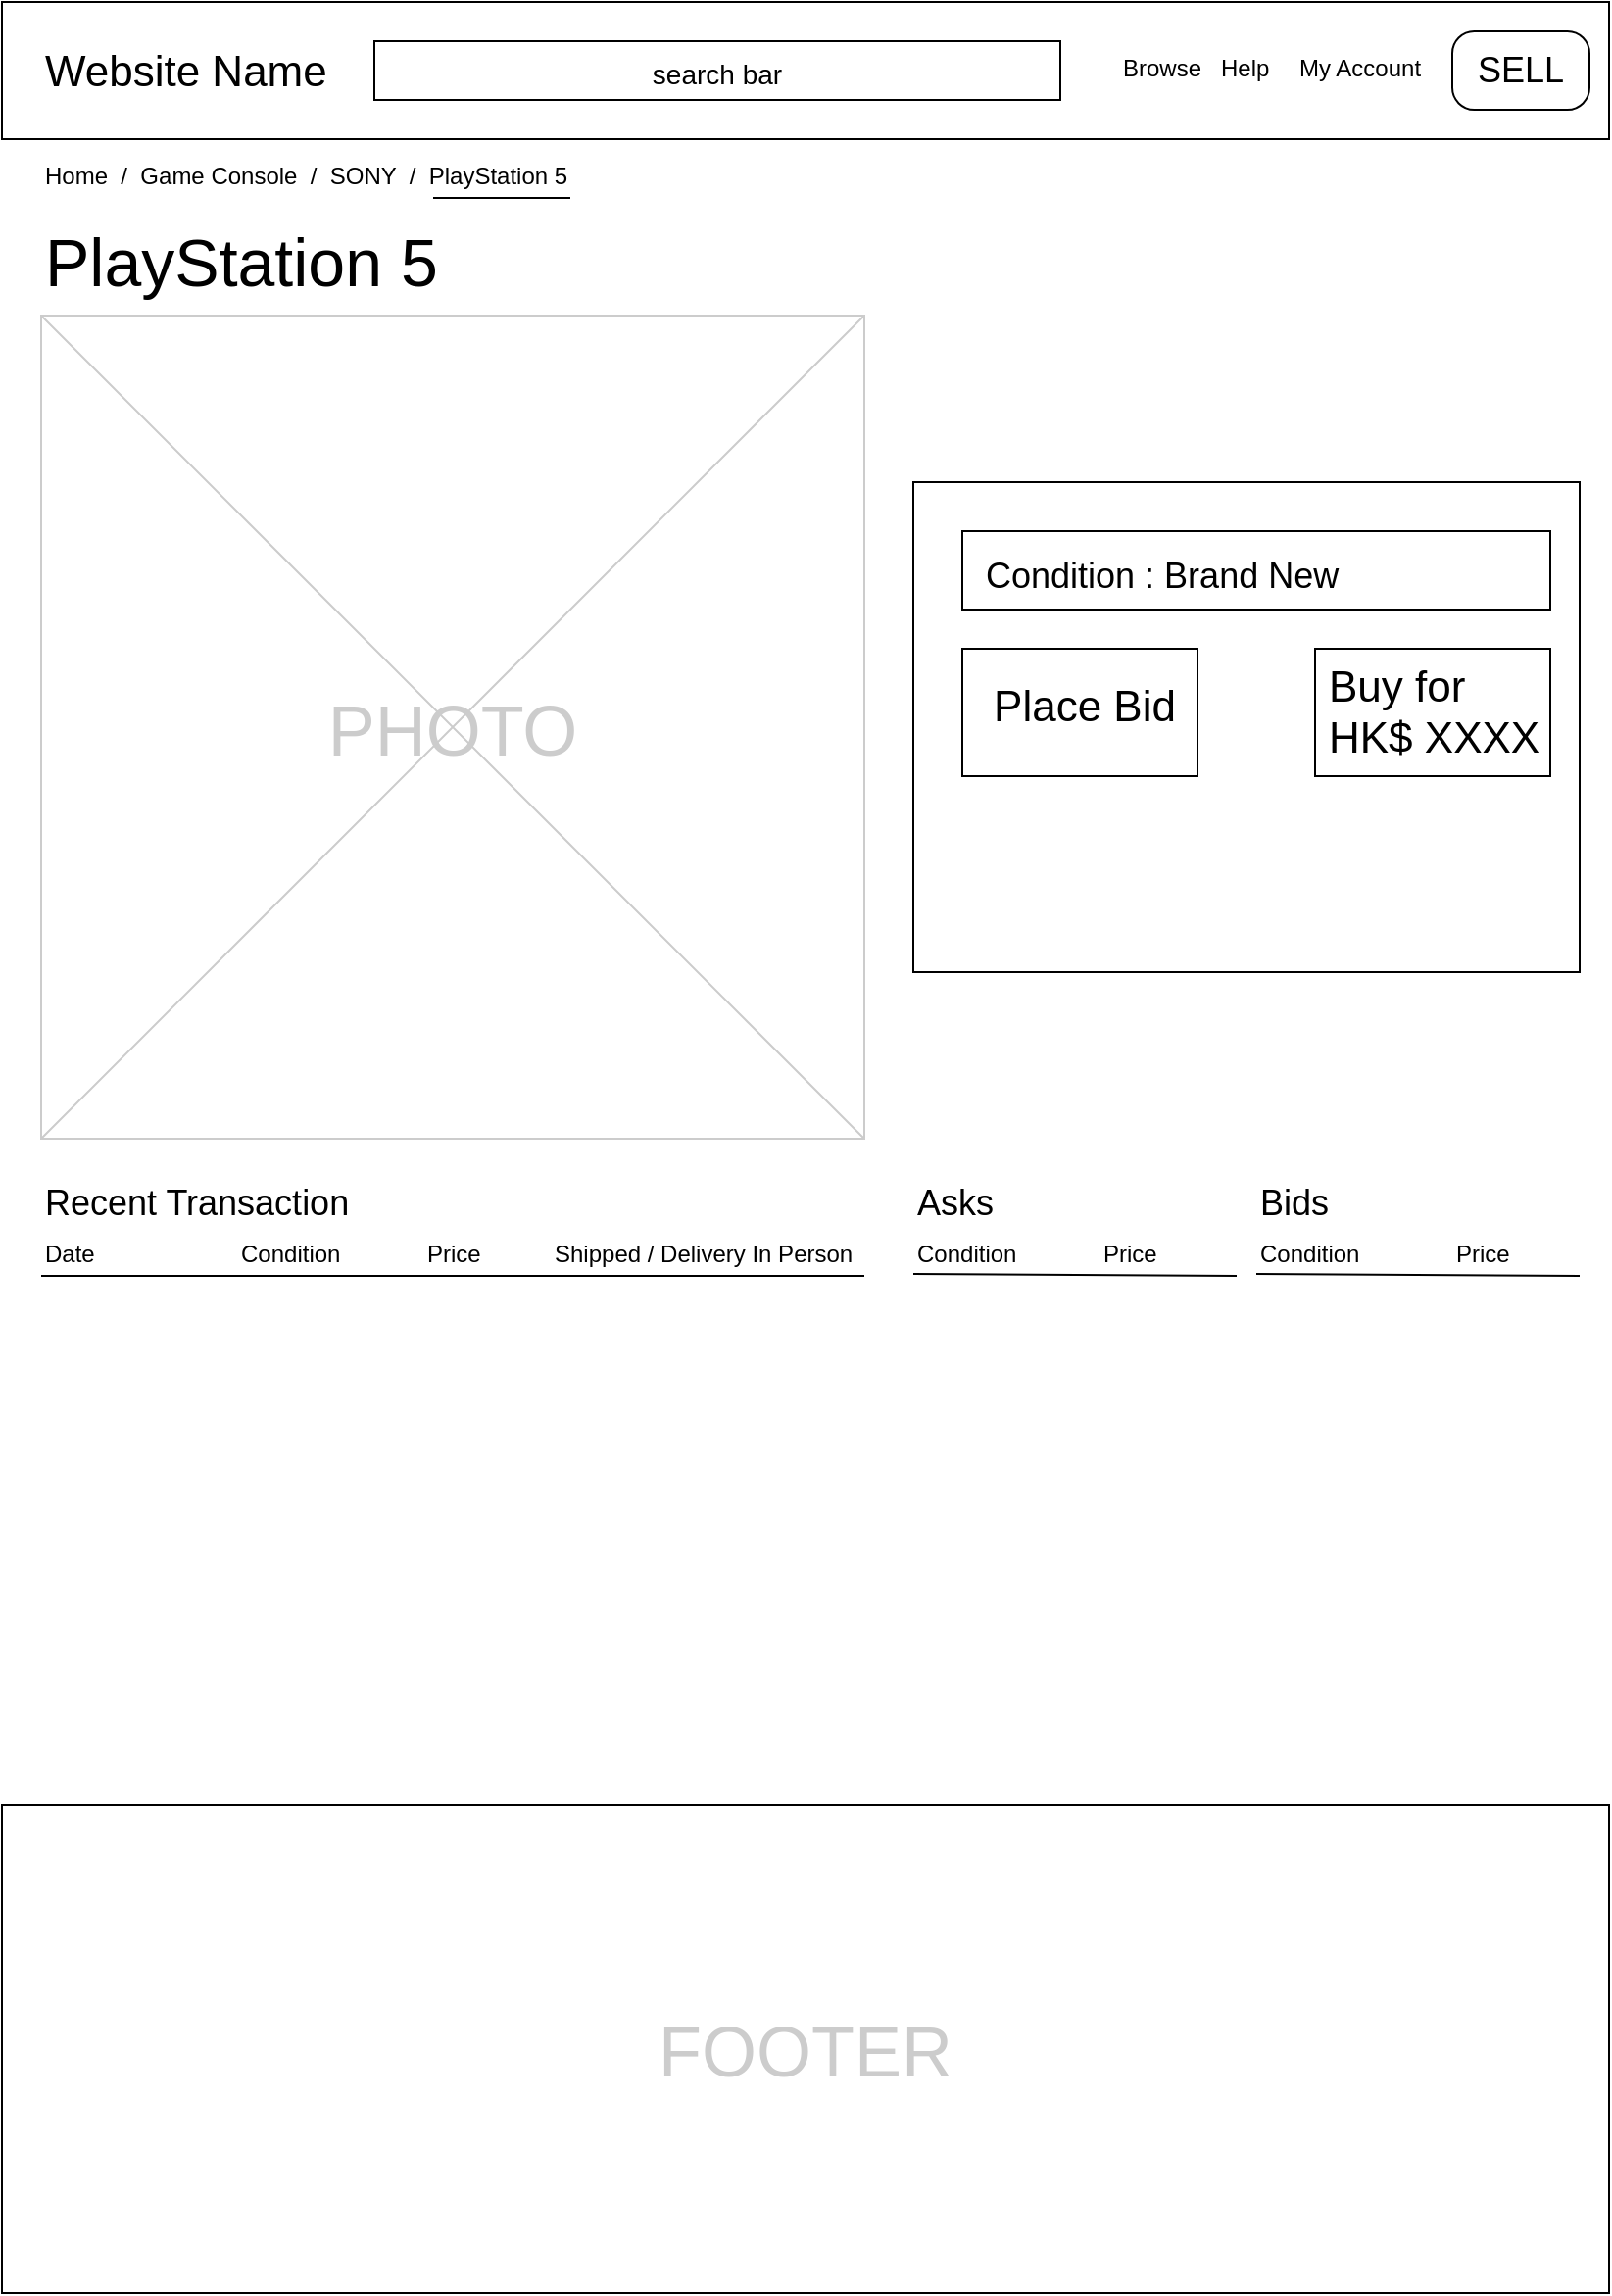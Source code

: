 <mxfile version="20.0.4" type="github">
  <diagram name="Page-1" id="f1b7ffb7-ca1e-a977-7cf5-a751b3c06c05">
    <mxGraphModel dx="976" dy="818" grid="1" gridSize="10" guides="1" tooltips="1" connect="1" arrows="1" fold="1" page="1" pageScale="1" pageWidth="826" pageHeight="1169" background="none" math="0" shadow="0">
      <root>
        <mxCell id="0" />
        <mxCell id="1" parent="0" />
        <mxCell id="JPSK89S25n1LUuH9_Zfj-99" value="" style="rounded=0;whiteSpace=wrap;html=1;labelBackgroundColor=#E6E6E6;fontSize=23;fontColor=none;" vertex="1" parent="1">
          <mxGeometry y="920" width="820" height="249" as="geometry" />
        </mxCell>
        <mxCell id="JPSK89S25n1LUuH9_Zfj-73" value="" style="rounded=0;whiteSpace=wrap;html=1;fontSize=8;" vertex="1" parent="1">
          <mxGeometry x="465" y="245" width="340" height="250" as="geometry" />
        </mxCell>
        <mxCell id="JPSK89S25n1LUuH9_Zfj-61" value="" style="rounded=0;whiteSpace=wrap;html=1;fontSize=18;" vertex="1" parent="1">
          <mxGeometry width="820" height="70" as="geometry" />
        </mxCell>
        <mxCell id="JPSK89S25n1LUuH9_Zfj-62" value="Website Name" style="text;spacingTop=-5;fontSize=22;fontStyle=0" vertex="1" parent="1">
          <mxGeometry x="20" y="20" width="150" height="30" as="geometry" />
        </mxCell>
        <mxCell id="JPSK89S25n1LUuH9_Zfj-63" value="Browse" style="text;spacingTop=-5;" vertex="1" parent="1">
          <mxGeometry x="570" y="25.0" width="30" height="20" as="geometry" />
        </mxCell>
        <mxCell id="JPSK89S25n1LUuH9_Zfj-64" value="&lt;font style=&quot;font-size: 14px;&quot;&gt;search bar&lt;/font&gt;" style="rounded=0;whiteSpace=wrap;html=1;fontSize=25;verticalAlign=bottom;" vertex="1" parent="1">
          <mxGeometry x="190" y="20" width="350" height="30" as="geometry" />
        </mxCell>
        <mxCell id="JPSK89S25n1LUuH9_Zfj-65" value="SELL" style="rounded=1;whiteSpace=wrap;html=1;fontSize=18;arcSize=28;" vertex="1" parent="1">
          <mxGeometry x="740" y="15" width="70" height="40" as="geometry" />
        </mxCell>
        <mxCell id="JPSK89S25n1LUuH9_Zfj-66" value="Help" style="text;spacingTop=-5;" vertex="1" parent="1">
          <mxGeometry x="620" y="25.0" width="30" height="20" as="geometry" />
        </mxCell>
        <mxCell id="JPSK89S25n1LUuH9_Zfj-67" value="My Account" style="text;spacingTop=-5;" vertex="1" parent="1">
          <mxGeometry x="660" y="25.0" width="30" height="20" as="geometry" />
        </mxCell>
        <mxCell id="JPSK89S25n1LUuH9_Zfj-68" value="Home  /  Game Console  /  SONY  /  PlayStation 5 " style="text;spacingTop=-5;" vertex="1" parent="1">
          <mxGeometry x="20" y="80" width="30" height="20" as="geometry" />
        </mxCell>
        <mxCell id="JPSK89S25n1LUuH9_Zfj-70" value="" style="endArrow=none;html=1;rounded=0;" edge="1" parent="1">
          <mxGeometry width="50" height="50" relative="1" as="geometry">
            <mxPoint x="220" y="100" as="sourcePoint" />
            <mxPoint x="290" y="100" as="targetPoint" />
          </mxGeometry>
        </mxCell>
        <mxCell id="JPSK89S25n1LUuH9_Zfj-71" value="PlayStation 5" style="text;spacingTop=-5;fontSize=34;fontStyle=0" vertex="1" parent="1">
          <mxGeometry x="20" y="110" width="230" height="50" as="geometry" />
        </mxCell>
        <mxCell id="JPSK89S25n1LUuH9_Zfj-75" value="Recent Transaction" style="text;spacingTop=-5;fontSize=18;" vertex="1" parent="1">
          <mxGeometry x="20" y="600" width="30" height="20" as="geometry" />
        </mxCell>
        <mxCell id="JPSK89S25n1LUuH9_Zfj-78" value="" style="group" vertex="1" connectable="0" parent="1">
          <mxGeometry x="20" y="160" width="420" height="420" as="geometry" />
        </mxCell>
        <mxCell id="JPSK89S25n1LUuH9_Zfj-74" value="" style="verticalLabelPosition=bottom;verticalAlign=top;strokeWidth=1;shape=mxgraph.mockup.graphics.iconGrid;strokeColor=#CCCCCC;gridSize=1,1;" vertex="1" parent="JPSK89S25n1LUuH9_Zfj-78">
          <mxGeometry width="420.0" height="420.0" as="geometry" />
        </mxCell>
        <mxCell id="JPSK89S25n1LUuH9_Zfj-77" value="PHOTO" style="text;spacingTop=-5;align=center;verticalAlign=middle;fontSize=36;fontColor=#CCCCCC" vertex="1" parent="JPSK89S25n1LUuH9_Zfj-78">
          <mxGeometry width="420.0" height="420.0" as="geometry" />
        </mxCell>
        <mxCell id="JPSK89S25n1LUuH9_Zfj-80" value="" style="group" vertex="1" connectable="0" parent="1">
          <mxGeometry x="670" y="330" width="120" height="65" as="geometry" />
        </mxCell>
        <mxCell id="JPSK89S25n1LUuH9_Zfj-79" value="" style="rounded=0;whiteSpace=wrap;html=1;fontSize=34;" vertex="1" parent="JPSK89S25n1LUuH9_Zfj-80">
          <mxGeometry width="120" height="65" as="geometry" />
        </mxCell>
        <mxCell id="JPSK89S25n1LUuH9_Zfj-76" value="Buy for HK$ XXXX" style="text;spacingTop=-5;whiteSpace=wrap;align=left;fontSize=22;" vertex="1" parent="JPSK89S25n1LUuH9_Zfj-80">
          <mxGeometry x="5" y="5" width="110" height="60" as="geometry" />
        </mxCell>
        <mxCell id="JPSK89S25n1LUuH9_Zfj-81" value="" style="group" vertex="1" connectable="0" parent="1">
          <mxGeometry x="490" y="330" width="120" height="65" as="geometry" />
        </mxCell>
        <mxCell id="JPSK89S25n1LUuH9_Zfj-82" value="" style="rounded=0;whiteSpace=wrap;html=1;fontSize=34;" vertex="1" parent="JPSK89S25n1LUuH9_Zfj-81">
          <mxGeometry width="120" height="65" as="geometry" />
        </mxCell>
        <mxCell id="JPSK89S25n1LUuH9_Zfj-83" value="Place Bid" style="text;spacingTop=-5;whiteSpace=wrap;align=center;fontSize=22;verticalAlign=middle;" vertex="1" parent="JPSK89S25n1LUuH9_Zfj-81">
          <mxGeometry x="5" width="115" height="65" as="geometry" />
        </mxCell>
        <mxCell id="JPSK89S25n1LUuH9_Zfj-86" value="" style="rounded=0;whiteSpace=wrap;html=1;fontSize=34;" vertex="1" parent="1">
          <mxGeometry x="490" y="270" width="300" height="40" as="geometry" />
        </mxCell>
        <mxCell id="JPSK89S25n1LUuH9_Zfj-90" value="Condition : Brand New" style="text;spacingTop=-5;fontSize=18;fontStyle=0" vertex="1" parent="1">
          <mxGeometry x="500" y="280" width="70" height="20" as="geometry" />
        </mxCell>
        <mxCell id="JPSK89S25n1LUuH9_Zfj-91" value="" style="endArrow=none;html=1;rounded=0;fontSize=18;" edge="1" parent="1">
          <mxGeometry width="50" height="50" relative="1" as="geometry">
            <mxPoint x="20" y="650" as="sourcePoint" />
            <mxPoint x="440" y="650" as="targetPoint" />
          </mxGeometry>
        </mxCell>
        <mxCell id="JPSK89S25n1LUuH9_Zfj-92" value="Date" style="text;spacingTop=-5;" vertex="1" parent="1">
          <mxGeometry x="20" y="630" width="30" height="20" as="geometry" />
        </mxCell>
        <mxCell id="JPSK89S25n1LUuH9_Zfj-93" value="Condition" style="text;spacingTop=-5;" vertex="1" parent="1">
          <mxGeometry x="120" y="630" width="30" height="20" as="geometry" />
        </mxCell>
        <mxCell id="JPSK89S25n1LUuH9_Zfj-94" value="Price" style="text;spacingTop=-5;" vertex="1" parent="1">
          <mxGeometry x="215" y="630" width="30" height="20" as="geometry" />
        </mxCell>
        <mxCell id="JPSK89S25n1LUuH9_Zfj-95" value="Shipped / Delivery In Person" style="text;spacingTop=-5;" vertex="1" parent="1">
          <mxGeometry x="280" y="630" width="30" height="20" as="geometry" />
        </mxCell>
        <mxCell id="JPSK89S25n1LUuH9_Zfj-98" value="FOOTER" style="text;spacingTop=-5;align=center;verticalAlign=middle;fontSize=36;fontColor=#CCCCCC" vertex="1" parent="1">
          <mxGeometry y="919" width="820" height="250" as="geometry" />
        </mxCell>
        <mxCell id="JPSK89S25n1LUuH9_Zfj-100" value="Asks" style="text;spacingTop=-5;fontSize=18;" vertex="1" parent="1">
          <mxGeometry x="465" y="600" width="30" height="20" as="geometry" />
        </mxCell>
        <mxCell id="JPSK89S25n1LUuH9_Zfj-101" value="Bids" style="text;spacingTop=-5;fontSize=18;" vertex="1" parent="1">
          <mxGeometry x="640" y="600" width="30" height="20" as="geometry" />
        </mxCell>
        <mxCell id="JPSK89S25n1LUuH9_Zfj-102" value="" style="endArrow=none;html=1;rounded=0;fontSize=18;" edge="1" parent="1">
          <mxGeometry width="50" height="50" relative="1" as="geometry">
            <mxPoint x="465" y="649" as="sourcePoint" />
            <mxPoint x="630" y="650" as="targetPoint" />
          </mxGeometry>
        </mxCell>
        <mxCell id="JPSK89S25n1LUuH9_Zfj-103" value="" style="endArrow=none;html=1;rounded=0;fontSize=18;" edge="1" parent="1">
          <mxGeometry width="50" height="50" relative="1" as="geometry">
            <mxPoint x="640" y="649" as="sourcePoint" />
            <mxPoint x="805" y="650" as="targetPoint" />
          </mxGeometry>
        </mxCell>
        <mxCell id="JPSK89S25n1LUuH9_Zfj-104" value="Condition" style="text;spacingTop=-5;" vertex="1" parent="1">
          <mxGeometry x="465" y="630" width="30" height="20" as="geometry" />
        </mxCell>
        <mxCell id="JPSK89S25n1LUuH9_Zfj-105" value="Condition" style="text;spacingTop=-5;" vertex="1" parent="1">
          <mxGeometry x="640" y="630" width="30" height="20" as="geometry" />
        </mxCell>
        <mxCell id="JPSK89S25n1LUuH9_Zfj-106" value="Price" style="text;spacingTop=-5;" vertex="1" parent="1">
          <mxGeometry x="560" y="630" width="30" height="20" as="geometry" />
        </mxCell>
        <mxCell id="JPSK89S25n1LUuH9_Zfj-107" value="Price" style="text;spacingTop=-5;" vertex="1" parent="1">
          <mxGeometry x="740" y="630" width="30" height="20" as="geometry" />
        </mxCell>
      </root>
    </mxGraphModel>
  </diagram>
</mxfile>

